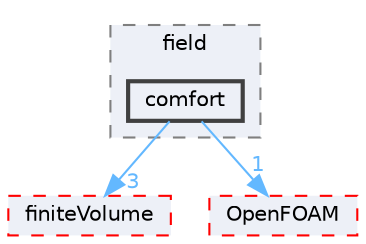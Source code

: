 digraph "src/functionObjects/field/comfort"
{
 // LATEX_PDF_SIZE
  bgcolor="transparent";
  edge [fontname=Helvetica,fontsize=10,labelfontname=Helvetica,labelfontsize=10];
  node [fontname=Helvetica,fontsize=10,shape=box,height=0.2,width=0.4];
  compound=true
  subgraph clusterdir_bae024cac12ddc6733a616261920a91f {
    graph [ bgcolor="#edf0f7", pencolor="grey50", label="field", fontname=Helvetica,fontsize=10 style="filled,dashed", URL="dir_bae024cac12ddc6733a616261920a91f.html",tooltip=""]
  dir_6c635b49dd5c886368f3569a66660848 [label="comfort", fillcolor="#edf0f7", color="grey25", style="filled,bold", URL="dir_6c635b49dd5c886368f3569a66660848.html",tooltip=""];
  }
  dir_9bd15774b555cf7259a6fa18f99fe99b [label="finiteVolume", fillcolor="#edf0f7", color="red", style="filled,dashed", URL="dir_9bd15774b555cf7259a6fa18f99fe99b.html",tooltip=""];
  dir_c5473ff19b20e6ec4dfe5c310b3778a8 [label="OpenFOAM", fillcolor="#edf0f7", color="red", style="filled,dashed", URL="dir_c5473ff19b20e6ec4dfe5c310b3778a8.html",tooltip=""];
  dir_6c635b49dd5c886368f3569a66660848->dir_9bd15774b555cf7259a6fa18f99fe99b [headlabel="3", labeldistance=1.5 headhref="dir_000550_001387.html" href="dir_000550_001387.html" color="steelblue1" fontcolor="steelblue1"];
  dir_6c635b49dd5c886368f3569a66660848->dir_c5473ff19b20e6ec4dfe5c310b3778a8 [headlabel="1", labeldistance=1.5 headhref="dir_000550_002695.html" href="dir_000550_002695.html" color="steelblue1" fontcolor="steelblue1"];
}
